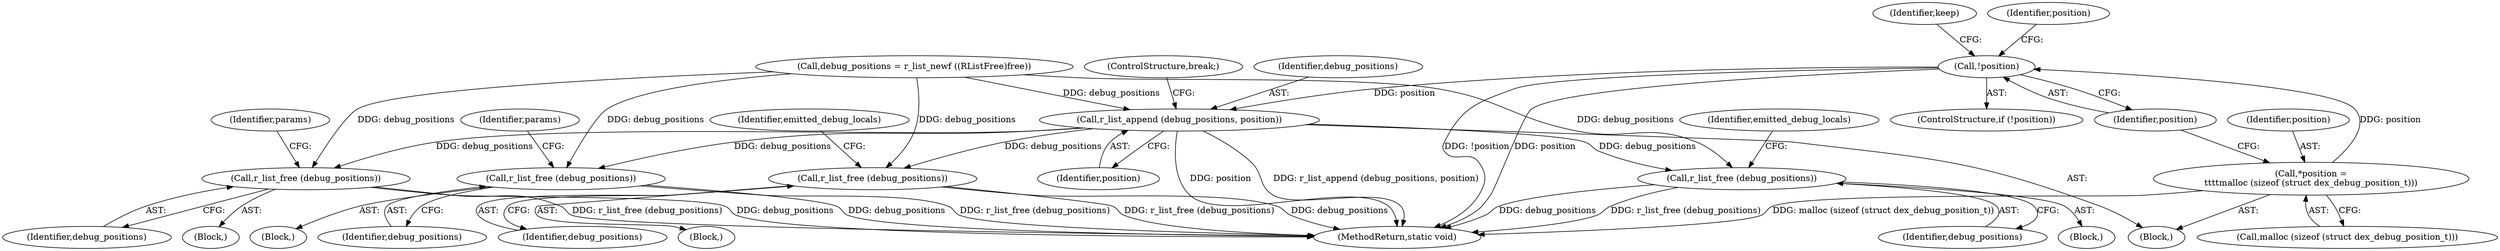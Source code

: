 digraph "0_radare2_ad55822430a03fe075221b543efb434567e9e431@pointer" {
"1000965" [label="(Call,!position)"];
"1000959" [label="(Call,*position =\n\t\t\t\tmalloc (sizeof (struct dex_debug_position_t)))"];
"1000987" [label="(Call,r_list_append (debug_positions, position))"];
"1000491" [label="(Call,r_list_free (debug_positions))"];
"1000667" [label="(Call,r_list_free (debug_positions))"];
"1001043" [label="(Call,r_list_free (debug_positions))"];
"1001181" [label="(Call,r_list_free (debug_positions))"];
"1000960" [label="(Identifier,position)"];
"1000987" [label="(Call,r_list_append (debug_positions, position))"];
"1000969" [label="(Identifier,keep)"];
"1000964" [label="(ControlStructure,if (!position))"];
"1000670" [label="(Identifier,params)"];
"1001044" [label="(Identifier,debug_positions)"];
"1000667" [label="(Call,r_list_free (debug_positions))"];
"1000210" [label="(Call,debug_positions = r_list_newf ((RListFree)free))"];
"1000966" [label="(Identifier,position)"];
"1001182" [label="(Identifier,debug_positions)"];
"1000668" [label="(Identifier,debug_positions)"];
"1001046" [label="(Identifier,emitted_debug_locals)"];
"1001184" [label="(Identifier,emitted_debug_locals)"];
"1000961" [label="(Call,malloc (sizeof (struct dex_debug_position_t)))"];
"1000974" [label="(Identifier,position)"];
"1001042" [label="(Block,)"];
"1000491" [label="(Call,r_list_free (debug_positions))"];
"1000490" [label="(Block,)"];
"1001187" [label="(MethodReturn,static void)"];
"1000990" [label="(ControlStructure,break;)"];
"1001043" [label="(Call,r_list_free (debug_positions))"];
"1001181" [label="(Call,r_list_free (debug_positions))"];
"1000494" [label="(Identifier,params)"];
"1000666" [label="(Block,)"];
"1000123" [label="(Block,)"];
"1000965" [label="(Call,!position)"];
"1000938" [label="(Block,)"];
"1000959" [label="(Call,*position =\n\t\t\t\tmalloc (sizeof (struct dex_debug_position_t)))"];
"1000492" [label="(Identifier,debug_positions)"];
"1000988" [label="(Identifier,debug_positions)"];
"1000989" [label="(Identifier,position)"];
"1000965" -> "1000964"  [label="AST: "];
"1000965" -> "1000966"  [label="CFG: "];
"1000966" -> "1000965"  [label="AST: "];
"1000969" -> "1000965"  [label="CFG: "];
"1000974" -> "1000965"  [label="CFG: "];
"1000965" -> "1001187"  [label="DDG: !position"];
"1000965" -> "1001187"  [label="DDG: position"];
"1000959" -> "1000965"  [label="DDG: position"];
"1000965" -> "1000987"  [label="DDG: position"];
"1000959" -> "1000938"  [label="AST: "];
"1000959" -> "1000961"  [label="CFG: "];
"1000960" -> "1000959"  [label="AST: "];
"1000961" -> "1000959"  [label="AST: "];
"1000966" -> "1000959"  [label="CFG: "];
"1000959" -> "1001187"  [label="DDG: malloc (sizeof (struct dex_debug_position_t))"];
"1000987" -> "1000938"  [label="AST: "];
"1000987" -> "1000989"  [label="CFG: "];
"1000988" -> "1000987"  [label="AST: "];
"1000989" -> "1000987"  [label="AST: "];
"1000990" -> "1000987"  [label="CFG: "];
"1000987" -> "1001187"  [label="DDG: position"];
"1000987" -> "1001187"  [label="DDG: r_list_append (debug_positions, position)"];
"1000987" -> "1000491"  [label="DDG: debug_positions"];
"1000987" -> "1000667"  [label="DDG: debug_positions"];
"1000210" -> "1000987"  [label="DDG: debug_positions"];
"1000987" -> "1001043"  [label="DDG: debug_positions"];
"1000987" -> "1001181"  [label="DDG: debug_positions"];
"1000491" -> "1000490"  [label="AST: "];
"1000491" -> "1000492"  [label="CFG: "];
"1000492" -> "1000491"  [label="AST: "];
"1000494" -> "1000491"  [label="CFG: "];
"1000491" -> "1001187"  [label="DDG: r_list_free (debug_positions)"];
"1000491" -> "1001187"  [label="DDG: debug_positions"];
"1000210" -> "1000491"  [label="DDG: debug_positions"];
"1000667" -> "1000666"  [label="AST: "];
"1000667" -> "1000668"  [label="CFG: "];
"1000668" -> "1000667"  [label="AST: "];
"1000670" -> "1000667"  [label="CFG: "];
"1000667" -> "1001187"  [label="DDG: debug_positions"];
"1000667" -> "1001187"  [label="DDG: r_list_free (debug_positions)"];
"1000210" -> "1000667"  [label="DDG: debug_positions"];
"1001043" -> "1001042"  [label="AST: "];
"1001043" -> "1001044"  [label="CFG: "];
"1001044" -> "1001043"  [label="AST: "];
"1001046" -> "1001043"  [label="CFG: "];
"1001043" -> "1001187"  [label="DDG: debug_positions"];
"1001043" -> "1001187"  [label="DDG: r_list_free (debug_positions)"];
"1000210" -> "1001043"  [label="DDG: debug_positions"];
"1001181" -> "1000123"  [label="AST: "];
"1001181" -> "1001182"  [label="CFG: "];
"1001182" -> "1001181"  [label="AST: "];
"1001184" -> "1001181"  [label="CFG: "];
"1001181" -> "1001187"  [label="DDG: debug_positions"];
"1001181" -> "1001187"  [label="DDG: r_list_free (debug_positions)"];
"1000210" -> "1001181"  [label="DDG: debug_positions"];
}
